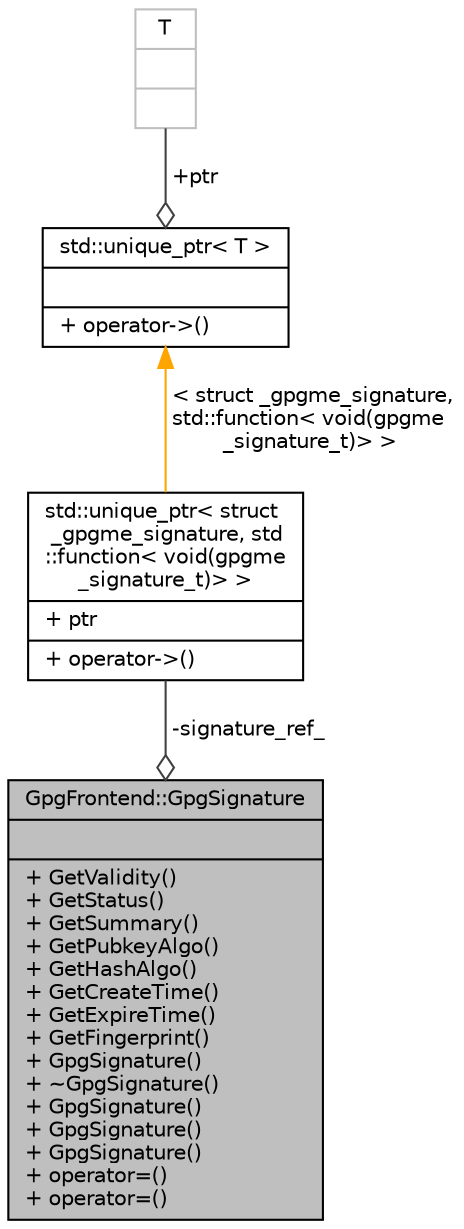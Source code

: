 digraph "GpgFrontend::GpgSignature"
{
 // INTERACTIVE_SVG=YES
 // LATEX_PDF_SIZE
  edge [fontname="Helvetica",fontsize="10",labelfontname="Helvetica",labelfontsize="10"];
  node [fontname="Helvetica",fontsize="10",shape=record];
  Node1 [label="{GpgFrontend::GpgSignature\n||+ GetValidity()\l+ GetStatus()\l+ GetSummary()\l+ GetPubkeyAlgo()\l+ GetHashAlgo()\l+ GetCreateTime()\l+ GetExpireTime()\l+ GetFingerprint()\l+ GpgSignature()\l+ ~GpgSignature()\l+ GpgSignature()\l+ GpgSignature()\l+ GpgSignature()\l+ operator=()\l+ operator=()\l}",height=0.2,width=0.4,color="black", fillcolor="grey75", style="filled", fontcolor="black",tooltip=" "];
  Node2 -> Node1 [color="grey25",fontsize="10",style="solid",label=" -signature_ref_" ,arrowhead="odiamond",fontname="Helvetica"];
  Node2 [label="{std::unique_ptr\< struct\l _gpgme_signature, std\l::function\< void(gpgme\l_signature_t)\> \>\n|+ ptr\l|+ operator-\>()\l}",height=0.2,width=0.4,color="black", fillcolor="white", style="filled",tooltip=" "];
  Node3 -> Node2 [dir="back",color="orange",fontsize="10",style="solid",label=" \< struct _gpgme_signature,\l std::function\< void(gpgme\l_signature_t)\> \>" ,fontname="Helvetica"];
  Node3 [label="{std::unique_ptr\< T \>\n||+ operator-\>()\l}",height=0.2,width=0.4,color="black", fillcolor="white", style="filled",tooltip=" "];
  Node4 -> Node3 [color="grey25",fontsize="10",style="solid",label=" +ptr" ,arrowhead="odiamond",fontname="Helvetica"];
  Node4 [label="{T\n||}",height=0.2,width=0.4,color="grey75", fillcolor="white", style="filled",tooltip=" "];
}
